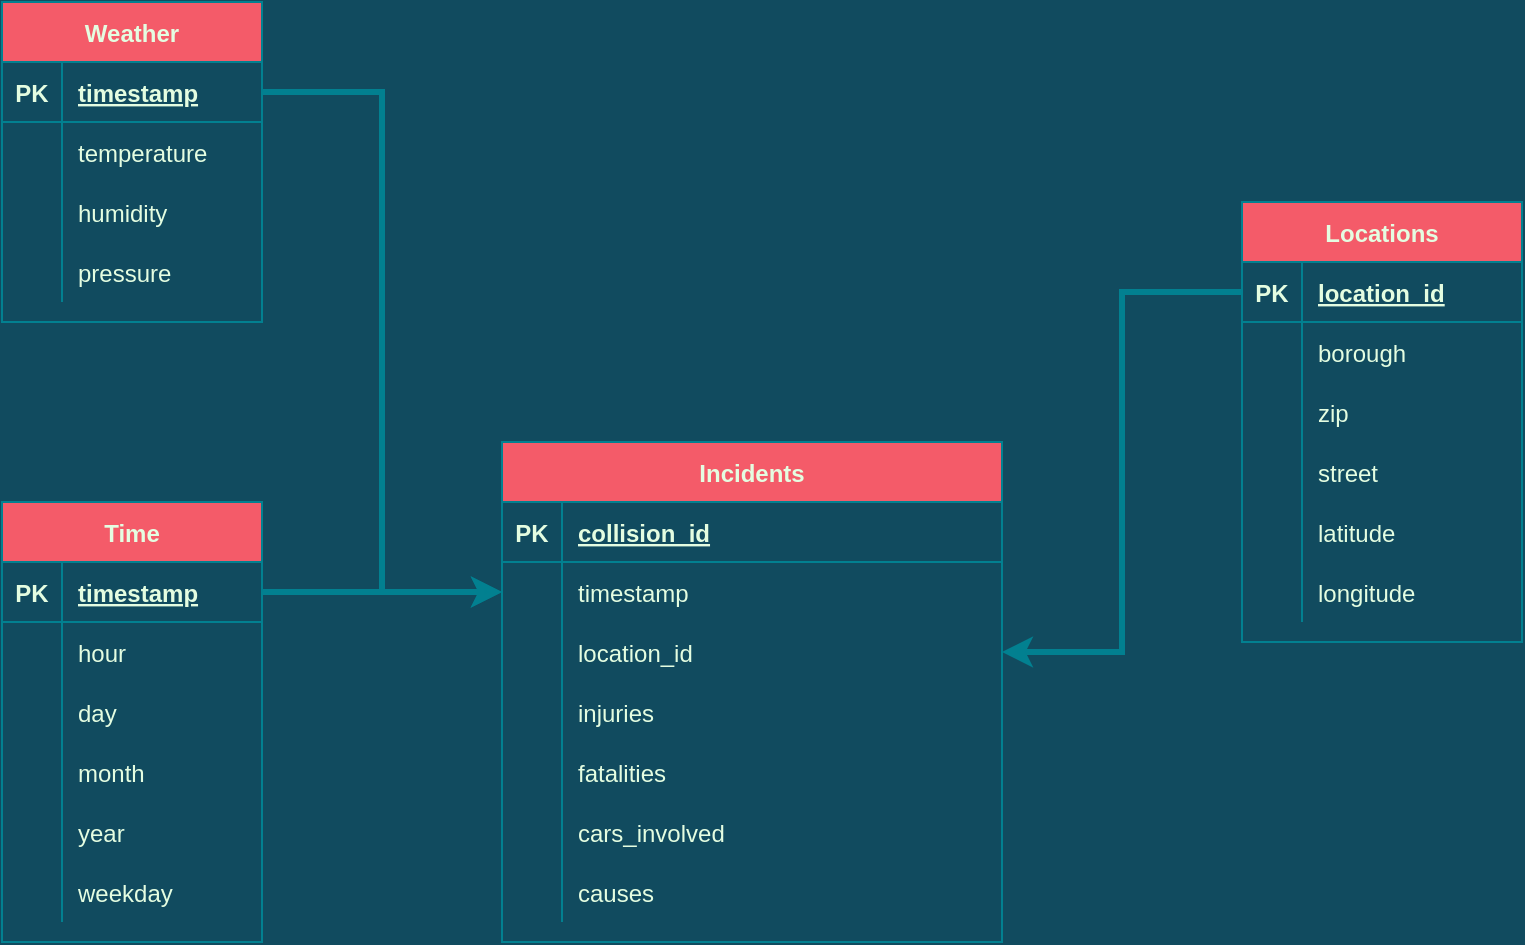 <mxfile version="13.7.7" type="device"><diagram id="R2lEEEUBdFMjLlhIrx00" name="Page-1"><mxGraphModel dx="1422" dy="791" grid="1" gridSize="10" guides="1" tooltips="1" connect="1" arrows="1" fold="1" page="1" pageScale="1" pageWidth="850" pageHeight="1100" background="#114B5F" math="0" shadow="0" extFonts="Permanent Marker^https://fonts.googleapis.com/css?family=Permanent+Marker"><root><mxCell id="0"/><mxCell id="1" parent="0"/><mxCell id="C-vyLk0tnHw3VtMMgP7b-23" value="Weather" style="shape=table;startSize=30;container=1;collapsible=1;childLayout=tableLayout;fixedRows=1;rowLines=0;fontStyle=1;align=center;resizeLast=1;fillColor=#F45B69;strokeColor=#028090;fontColor=#E4FDE1;" parent="1" vertex="1"><mxGeometry x="20" y="40" width="130" height="160" as="geometry"/></mxCell><mxCell id="C-vyLk0tnHw3VtMMgP7b-24" value="" style="shape=partialRectangle;collapsible=0;dropTarget=0;pointerEvents=0;fillColor=none;points=[[0,0.5],[1,0.5]];portConstraint=eastwest;top=0;left=0;right=0;bottom=1;strokeColor=#028090;fontColor=#E4FDE1;" parent="C-vyLk0tnHw3VtMMgP7b-23" vertex="1"><mxGeometry y="30" width="130" height="30" as="geometry"/></mxCell><mxCell id="C-vyLk0tnHw3VtMMgP7b-25" value="PK" style="shape=partialRectangle;overflow=hidden;connectable=0;fillColor=none;top=0;left=0;bottom=0;right=0;fontStyle=1;strokeColor=#028090;fontColor=#E4FDE1;" parent="C-vyLk0tnHw3VtMMgP7b-24" vertex="1"><mxGeometry width="30" height="30" as="geometry"/></mxCell><mxCell id="C-vyLk0tnHw3VtMMgP7b-26" value="timestamp" style="shape=partialRectangle;overflow=hidden;connectable=0;fillColor=none;top=0;left=0;bottom=0;right=0;align=left;spacingLeft=6;fontStyle=5;strokeColor=#028090;fontColor=#E4FDE1;" parent="C-vyLk0tnHw3VtMMgP7b-24" vertex="1"><mxGeometry x="30" width="100" height="30" as="geometry"/></mxCell><mxCell id="lxKumtnmuRcJMZpU_GFu-28" value="" style="shape=partialRectangle;collapsible=0;dropTarget=0;pointerEvents=0;fillColor=none;points=[[0,0.5],[1,0.5]];portConstraint=eastwest;top=0;left=0;right=0;bottom=0;strokeColor=#028090;fontColor=#E4FDE1;" vertex="1" parent="C-vyLk0tnHw3VtMMgP7b-23"><mxGeometry y="60" width="130" height="30" as="geometry"/></mxCell><mxCell id="lxKumtnmuRcJMZpU_GFu-29" value="" style="shape=partialRectangle;overflow=hidden;connectable=0;fillColor=none;top=0;left=0;bottom=0;right=0;strokeColor=#028090;fontColor=#E4FDE1;" vertex="1" parent="lxKumtnmuRcJMZpU_GFu-28"><mxGeometry width="30" height="30" as="geometry"/></mxCell><mxCell id="lxKumtnmuRcJMZpU_GFu-30" value="temperature" style="shape=partialRectangle;overflow=hidden;connectable=0;fillColor=none;top=0;left=0;bottom=0;right=0;align=left;spacingLeft=6;strokeColor=#028090;fontColor=#E4FDE1;" vertex="1" parent="lxKumtnmuRcJMZpU_GFu-28"><mxGeometry x="30" width="100" height="30" as="geometry"/></mxCell><mxCell id="lxKumtnmuRcJMZpU_GFu-31" value="" style="shape=partialRectangle;collapsible=0;dropTarget=0;pointerEvents=0;fillColor=none;points=[[0,0.5],[1,0.5]];portConstraint=eastwest;top=0;left=0;right=0;bottom=0;strokeColor=#028090;fontColor=#E4FDE1;" vertex="1" parent="C-vyLk0tnHw3VtMMgP7b-23"><mxGeometry y="90" width="130" height="30" as="geometry"/></mxCell><mxCell id="lxKumtnmuRcJMZpU_GFu-32" value="" style="shape=partialRectangle;overflow=hidden;connectable=0;fillColor=none;top=0;left=0;bottom=0;right=0;strokeColor=#028090;fontColor=#E4FDE1;" vertex="1" parent="lxKumtnmuRcJMZpU_GFu-31"><mxGeometry width="30" height="30" as="geometry"/></mxCell><mxCell id="lxKumtnmuRcJMZpU_GFu-33" value="humidity" style="shape=partialRectangle;overflow=hidden;connectable=0;fillColor=none;top=0;left=0;bottom=0;right=0;align=left;spacingLeft=6;strokeColor=#028090;fontColor=#E4FDE1;" vertex="1" parent="lxKumtnmuRcJMZpU_GFu-31"><mxGeometry x="30" width="100" height="30" as="geometry"/></mxCell><mxCell id="C-vyLk0tnHw3VtMMgP7b-27" value="" style="shape=partialRectangle;collapsible=0;dropTarget=0;pointerEvents=0;fillColor=none;points=[[0,0.5],[1,0.5]];portConstraint=eastwest;top=0;left=0;right=0;bottom=0;strokeColor=#028090;fontColor=#E4FDE1;" parent="C-vyLk0tnHw3VtMMgP7b-23" vertex="1"><mxGeometry y="120" width="130" height="30" as="geometry"/></mxCell><mxCell id="C-vyLk0tnHw3VtMMgP7b-28" value="" style="shape=partialRectangle;overflow=hidden;connectable=0;fillColor=none;top=0;left=0;bottom=0;right=0;strokeColor=#028090;fontColor=#E4FDE1;" parent="C-vyLk0tnHw3VtMMgP7b-27" vertex="1"><mxGeometry width="30" height="30" as="geometry"/></mxCell><mxCell id="C-vyLk0tnHw3VtMMgP7b-29" value="pressure" style="shape=partialRectangle;overflow=hidden;connectable=0;fillColor=none;top=0;left=0;bottom=0;right=0;align=left;spacingLeft=6;strokeColor=#028090;fontColor=#E4FDE1;" parent="C-vyLk0tnHw3VtMMgP7b-27" vertex="1"><mxGeometry x="30" width="100" height="30" as="geometry"/></mxCell><mxCell id="lxKumtnmuRcJMZpU_GFu-46" value="Time" style="shape=table;startSize=30;container=1;collapsible=1;childLayout=tableLayout;fixedRows=1;rowLines=0;fontStyle=1;align=center;resizeLast=1;fillColor=#F45B69;strokeColor=#028090;fontColor=#E4FDE1;" vertex="1" parent="1"><mxGeometry x="20" y="290" width="130" height="220" as="geometry"/></mxCell><mxCell id="lxKumtnmuRcJMZpU_GFu-47" value="" style="shape=partialRectangle;collapsible=0;dropTarget=0;pointerEvents=0;fillColor=none;points=[[0,0.5],[1,0.5]];portConstraint=eastwest;top=0;left=0;right=0;bottom=1;strokeColor=#028090;fontColor=#E4FDE1;" vertex="1" parent="lxKumtnmuRcJMZpU_GFu-46"><mxGeometry y="30" width="130" height="30" as="geometry"/></mxCell><mxCell id="lxKumtnmuRcJMZpU_GFu-48" value="PK" style="shape=partialRectangle;overflow=hidden;connectable=0;fillColor=none;top=0;left=0;bottom=0;right=0;fontStyle=1;strokeColor=#028090;fontColor=#E4FDE1;" vertex="1" parent="lxKumtnmuRcJMZpU_GFu-47"><mxGeometry width="30" height="30" as="geometry"/></mxCell><mxCell id="lxKumtnmuRcJMZpU_GFu-49" value="timestamp" style="shape=partialRectangle;overflow=hidden;connectable=0;fillColor=none;top=0;left=0;bottom=0;right=0;align=left;spacingLeft=6;fontStyle=5;strokeColor=#028090;fontColor=#E4FDE1;" vertex="1" parent="lxKumtnmuRcJMZpU_GFu-47"><mxGeometry x="30" width="100" height="30" as="geometry"/></mxCell><mxCell id="lxKumtnmuRcJMZpU_GFu-50" value="" style="shape=partialRectangle;collapsible=0;dropTarget=0;pointerEvents=0;fillColor=none;points=[[0,0.5],[1,0.5]];portConstraint=eastwest;top=0;left=0;right=0;bottom=0;strokeColor=#028090;fontColor=#E4FDE1;" vertex="1" parent="lxKumtnmuRcJMZpU_GFu-46"><mxGeometry y="60" width="130" height="30" as="geometry"/></mxCell><mxCell id="lxKumtnmuRcJMZpU_GFu-51" value="" style="shape=partialRectangle;overflow=hidden;connectable=0;fillColor=none;top=0;left=0;bottom=0;right=0;strokeColor=#028090;fontColor=#E4FDE1;" vertex="1" parent="lxKumtnmuRcJMZpU_GFu-50"><mxGeometry width="30" height="30" as="geometry"/></mxCell><mxCell id="lxKumtnmuRcJMZpU_GFu-52" value="hour" style="shape=partialRectangle;overflow=hidden;connectable=0;fillColor=none;top=0;left=0;bottom=0;right=0;align=left;spacingLeft=6;strokeColor=#028090;fontColor=#E4FDE1;" vertex="1" parent="lxKumtnmuRcJMZpU_GFu-50"><mxGeometry x="30" width="100" height="30" as="geometry"/></mxCell><mxCell id="lxKumtnmuRcJMZpU_GFu-56" value="" style="shape=partialRectangle;collapsible=0;dropTarget=0;pointerEvents=0;fillColor=none;points=[[0,0.5],[1,0.5]];portConstraint=eastwest;top=0;left=0;right=0;bottom=0;strokeColor=#028090;fontColor=#E4FDE1;" vertex="1" parent="lxKumtnmuRcJMZpU_GFu-46"><mxGeometry y="90" width="130" height="30" as="geometry"/></mxCell><mxCell id="lxKumtnmuRcJMZpU_GFu-57" value="" style="shape=partialRectangle;overflow=hidden;connectable=0;fillColor=none;top=0;left=0;bottom=0;right=0;strokeColor=#028090;fontColor=#E4FDE1;" vertex="1" parent="lxKumtnmuRcJMZpU_GFu-56"><mxGeometry width="30" height="30" as="geometry"/></mxCell><mxCell id="lxKumtnmuRcJMZpU_GFu-58" value="day" style="shape=partialRectangle;overflow=hidden;connectable=0;fillColor=none;top=0;left=0;bottom=0;right=0;align=left;spacingLeft=6;strokeColor=#028090;fontColor=#E4FDE1;" vertex="1" parent="lxKumtnmuRcJMZpU_GFu-56"><mxGeometry x="30" width="100" height="30" as="geometry"/></mxCell><mxCell id="lxKumtnmuRcJMZpU_GFu-59" value="" style="shape=partialRectangle;collapsible=0;dropTarget=0;pointerEvents=0;fillColor=none;points=[[0,0.5],[1,0.5]];portConstraint=eastwest;top=0;left=0;right=0;bottom=0;strokeColor=#028090;fontColor=#E4FDE1;" vertex="1" parent="lxKumtnmuRcJMZpU_GFu-46"><mxGeometry y="120" width="130" height="30" as="geometry"/></mxCell><mxCell id="lxKumtnmuRcJMZpU_GFu-60" value="" style="shape=partialRectangle;overflow=hidden;connectable=0;fillColor=none;top=0;left=0;bottom=0;right=0;strokeColor=#028090;fontColor=#E4FDE1;" vertex="1" parent="lxKumtnmuRcJMZpU_GFu-59"><mxGeometry width="30" height="30" as="geometry"/></mxCell><mxCell id="lxKumtnmuRcJMZpU_GFu-61" value="month" style="shape=partialRectangle;overflow=hidden;connectable=0;fillColor=none;top=0;left=0;bottom=0;right=0;align=left;spacingLeft=6;strokeColor=#028090;fontColor=#E4FDE1;" vertex="1" parent="lxKumtnmuRcJMZpU_GFu-59"><mxGeometry x="30" width="100" height="30" as="geometry"/></mxCell><mxCell id="lxKumtnmuRcJMZpU_GFu-62" value="" style="shape=partialRectangle;collapsible=0;dropTarget=0;pointerEvents=0;fillColor=none;points=[[0,0.5],[1,0.5]];portConstraint=eastwest;top=0;left=0;right=0;bottom=0;strokeColor=#028090;fontColor=#E4FDE1;" vertex="1" parent="lxKumtnmuRcJMZpU_GFu-46"><mxGeometry y="150" width="130" height="30" as="geometry"/></mxCell><mxCell id="lxKumtnmuRcJMZpU_GFu-63" value="" style="shape=partialRectangle;overflow=hidden;connectable=0;fillColor=none;top=0;left=0;bottom=0;right=0;strokeColor=#028090;fontColor=#E4FDE1;" vertex="1" parent="lxKumtnmuRcJMZpU_GFu-62"><mxGeometry width="30" height="30" as="geometry"/></mxCell><mxCell id="lxKumtnmuRcJMZpU_GFu-64" value="year" style="shape=partialRectangle;overflow=hidden;connectable=0;fillColor=none;top=0;left=0;bottom=0;right=0;align=left;spacingLeft=6;strokeColor=#028090;fontColor=#E4FDE1;" vertex="1" parent="lxKumtnmuRcJMZpU_GFu-62"><mxGeometry x="30" width="100" height="30" as="geometry"/></mxCell><mxCell id="lxKumtnmuRcJMZpU_GFu-53" value="" style="shape=partialRectangle;collapsible=0;dropTarget=0;pointerEvents=0;fillColor=none;points=[[0,0.5],[1,0.5]];portConstraint=eastwest;top=0;left=0;right=0;bottom=0;strokeColor=#028090;fontColor=#E4FDE1;" vertex="1" parent="lxKumtnmuRcJMZpU_GFu-46"><mxGeometry y="180" width="130" height="30" as="geometry"/></mxCell><mxCell id="lxKumtnmuRcJMZpU_GFu-54" value="" style="shape=partialRectangle;overflow=hidden;connectable=0;fillColor=none;top=0;left=0;bottom=0;right=0;strokeColor=#028090;fontColor=#E4FDE1;" vertex="1" parent="lxKumtnmuRcJMZpU_GFu-53"><mxGeometry width="30" height="30" as="geometry"/></mxCell><mxCell id="lxKumtnmuRcJMZpU_GFu-55" value="weekday" style="shape=partialRectangle;overflow=hidden;connectable=0;fillColor=none;top=0;left=0;bottom=0;right=0;align=left;spacingLeft=6;strokeColor=#028090;fontColor=#E4FDE1;" vertex="1" parent="lxKumtnmuRcJMZpU_GFu-53"><mxGeometry x="30" width="100" height="30" as="geometry"/></mxCell><mxCell id="C-vyLk0tnHw3VtMMgP7b-2" value="Incidents" style="shape=table;startSize=30;container=1;collapsible=1;childLayout=tableLayout;fixedRows=1;rowLines=0;fontStyle=1;align=center;resizeLast=1;fillColor=#F45B69;strokeColor=#028090;fontColor=#E4FDE1;" parent="1" vertex="1"><mxGeometry x="270" y="260" width="250" height="250" as="geometry"/></mxCell><mxCell id="C-vyLk0tnHw3VtMMgP7b-3" value="" style="shape=partialRectangle;collapsible=0;dropTarget=0;pointerEvents=0;fillColor=none;points=[[0,0.5],[1,0.5]];portConstraint=eastwest;top=0;left=0;right=0;bottom=1;strokeColor=#028090;fontColor=#E4FDE1;" parent="C-vyLk0tnHw3VtMMgP7b-2" vertex="1"><mxGeometry y="30" width="250" height="30" as="geometry"/></mxCell><mxCell id="C-vyLk0tnHw3VtMMgP7b-4" value="PK" style="shape=partialRectangle;overflow=hidden;connectable=0;fillColor=none;top=0;left=0;bottom=0;right=0;fontStyle=1;strokeColor=#028090;fontColor=#E4FDE1;" parent="C-vyLk0tnHw3VtMMgP7b-3" vertex="1"><mxGeometry width="30" height="30" as="geometry"/></mxCell><mxCell id="C-vyLk0tnHw3VtMMgP7b-5" value="collision_id" style="shape=partialRectangle;overflow=hidden;connectable=0;fillColor=none;top=0;left=0;bottom=0;right=0;align=left;spacingLeft=6;fontStyle=5;strokeColor=#028090;fontColor=#E4FDE1;" parent="C-vyLk0tnHw3VtMMgP7b-3" vertex="1"><mxGeometry x="30" width="220" height="30" as="geometry"/></mxCell><mxCell id="C-vyLk0tnHw3VtMMgP7b-6" value="" style="shape=partialRectangle;collapsible=0;dropTarget=0;pointerEvents=0;fillColor=none;points=[[0,0.5],[1,0.5]];portConstraint=eastwest;top=0;left=0;right=0;bottom=0;strokeColor=#028090;fontColor=#E4FDE1;" parent="C-vyLk0tnHw3VtMMgP7b-2" vertex="1"><mxGeometry y="60" width="250" height="30" as="geometry"/></mxCell><mxCell id="C-vyLk0tnHw3VtMMgP7b-7" value="" style="shape=partialRectangle;overflow=hidden;connectable=0;fillColor=none;top=0;left=0;bottom=0;right=0;strokeColor=#028090;fontColor=#E4FDE1;" parent="C-vyLk0tnHw3VtMMgP7b-6" vertex="1"><mxGeometry width="30" height="30" as="geometry"/></mxCell><mxCell id="C-vyLk0tnHw3VtMMgP7b-8" value="timestamp" style="shape=partialRectangle;overflow=hidden;connectable=0;fillColor=none;top=0;left=0;bottom=0;right=0;align=left;spacingLeft=6;strokeColor=#028090;fontColor=#E4FDE1;" parent="C-vyLk0tnHw3VtMMgP7b-6" vertex="1"><mxGeometry x="30" width="220" height="30" as="geometry"/></mxCell><mxCell id="lxKumtnmuRcJMZpU_GFu-34" value="" style="shape=partialRectangle;collapsible=0;dropTarget=0;pointerEvents=0;fillColor=none;points=[[0,0.5],[1,0.5]];portConstraint=eastwest;top=0;left=0;right=0;bottom=0;strokeColor=#028090;fontColor=#E4FDE1;" vertex="1" parent="C-vyLk0tnHw3VtMMgP7b-2"><mxGeometry y="90" width="250" height="30" as="geometry"/></mxCell><mxCell id="lxKumtnmuRcJMZpU_GFu-35" value="" style="shape=partialRectangle;overflow=hidden;connectable=0;fillColor=none;top=0;left=0;bottom=0;right=0;strokeColor=#028090;fontColor=#E4FDE1;" vertex="1" parent="lxKumtnmuRcJMZpU_GFu-34"><mxGeometry width="30" height="30" as="geometry"/></mxCell><mxCell id="lxKumtnmuRcJMZpU_GFu-36" value="location_id" style="shape=partialRectangle;overflow=hidden;connectable=0;fillColor=none;top=0;left=0;bottom=0;right=0;align=left;spacingLeft=6;strokeColor=#028090;fontColor=#E4FDE1;" vertex="1" parent="lxKumtnmuRcJMZpU_GFu-34"><mxGeometry x="30" width="220" height="30" as="geometry"/></mxCell><mxCell id="lxKumtnmuRcJMZpU_GFu-37" value="" style="shape=partialRectangle;collapsible=0;dropTarget=0;pointerEvents=0;fillColor=none;points=[[0,0.5],[1,0.5]];portConstraint=eastwest;top=0;left=0;right=0;bottom=0;strokeColor=#028090;fontColor=#E4FDE1;" vertex="1" parent="C-vyLk0tnHw3VtMMgP7b-2"><mxGeometry y="120" width="250" height="30" as="geometry"/></mxCell><mxCell id="lxKumtnmuRcJMZpU_GFu-38" value="" style="shape=partialRectangle;overflow=hidden;connectable=0;fillColor=none;top=0;left=0;bottom=0;right=0;strokeColor=#028090;fontColor=#E4FDE1;" vertex="1" parent="lxKumtnmuRcJMZpU_GFu-37"><mxGeometry width="30" height="30" as="geometry"/></mxCell><mxCell id="lxKumtnmuRcJMZpU_GFu-39" value="injuries" style="shape=partialRectangle;overflow=hidden;connectable=0;fillColor=none;top=0;left=0;bottom=0;right=0;align=left;spacingLeft=6;strokeColor=#028090;fontColor=#E4FDE1;" vertex="1" parent="lxKumtnmuRcJMZpU_GFu-37"><mxGeometry x="30" width="220" height="30" as="geometry"/></mxCell><mxCell id="lxKumtnmuRcJMZpU_GFu-40" value="" style="shape=partialRectangle;collapsible=0;dropTarget=0;pointerEvents=0;fillColor=none;points=[[0,0.5],[1,0.5]];portConstraint=eastwest;top=0;left=0;right=0;bottom=0;strokeColor=#028090;fontColor=#E4FDE1;" vertex="1" parent="C-vyLk0tnHw3VtMMgP7b-2"><mxGeometry y="150" width="250" height="30" as="geometry"/></mxCell><mxCell id="lxKumtnmuRcJMZpU_GFu-41" value="" style="shape=partialRectangle;overflow=hidden;connectable=0;fillColor=none;top=0;left=0;bottom=0;right=0;strokeColor=#028090;fontColor=#E4FDE1;" vertex="1" parent="lxKumtnmuRcJMZpU_GFu-40"><mxGeometry width="30" height="30" as="geometry"/></mxCell><mxCell id="lxKumtnmuRcJMZpU_GFu-42" value="fatalities" style="shape=partialRectangle;overflow=hidden;connectable=0;fillColor=none;top=0;left=0;bottom=0;right=0;align=left;spacingLeft=6;strokeColor=#028090;fontColor=#E4FDE1;" vertex="1" parent="lxKumtnmuRcJMZpU_GFu-40"><mxGeometry x="30" width="220" height="30" as="geometry"/></mxCell><mxCell id="lxKumtnmuRcJMZpU_GFu-43" value="" style="shape=partialRectangle;collapsible=0;dropTarget=0;pointerEvents=0;fillColor=none;points=[[0,0.5],[1,0.5]];portConstraint=eastwest;top=0;left=0;right=0;bottom=0;strokeColor=#028090;fontColor=#E4FDE1;" vertex="1" parent="C-vyLk0tnHw3VtMMgP7b-2"><mxGeometry y="180" width="250" height="30" as="geometry"/></mxCell><mxCell id="lxKumtnmuRcJMZpU_GFu-44" value="" style="shape=partialRectangle;overflow=hidden;connectable=0;fillColor=none;top=0;left=0;bottom=0;right=0;strokeColor=#028090;fontColor=#E4FDE1;" vertex="1" parent="lxKumtnmuRcJMZpU_GFu-43"><mxGeometry width="30" height="30" as="geometry"/></mxCell><mxCell id="lxKumtnmuRcJMZpU_GFu-45" value="cars_involved" style="shape=partialRectangle;overflow=hidden;connectable=0;fillColor=none;top=0;left=0;bottom=0;right=0;align=left;spacingLeft=6;strokeColor=#028090;fontColor=#E4FDE1;" vertex="1" parent="lxKumtnmuRcJMZpU_GFu-43"><mxGeometry x="30" width="220" height="30" as="geometry"/></mxCell><mxCell id="C-vyLk0tnHw3VtMMgP7b-9" value="" style="shape=partialRectangle;collapsible=0;dropTarget=0;pointerEvents=0;fillColor=none;points=[[0,0.5],[1,0.5]];portConstraint=eastwest;top=0;left=0;right=0;bottom=0;strokeColor=#028090;fontColor=#E4FDE1;" parent="C-vyLk0tnHw3VtMMgP7b-2" vertex="1"><mxGeometry y="210" width="250" height="30" as="geometry"/></mxCell><mxCell id="C-vyLk0tnHw3VtMMgP7b-10" value="" style="shape=partialRectangle;overflow=hidden;connectable=0;fillColor=none;top=0;left=0;bottom=0;right=0;strokeColor=#028090;fontColor=#E4FDE1;" parent="C-vyLk0tnHw3VtMMgP7b-9" vertex="1"><mxGeometry width="30" height="30" as="geometry"/></mxCell><mxCell id="C-vyLk0tnHw3VtMMgP7b-11" value="causes" style="shape=partialRectangle;overflow=hidden;connectable=0;fillColor=none;top=0;left=0;bottom=0;right=0;align=left;spacingLeft=6;strokeColor=#028090;fontColor=#E4FDE1;" parent="C-vyLk0tnHw3VtMMgP7b-9" vertex="1"><mxGeometry x="30" width="220" height="30" as="geometry"/></mxCell><mxCell id="lxKumtnmuRcJMZpU_GFu-75" style="edgeStyle=orthogonalEdgeStyle;rounded=0;orthogonalLoop=1;jettySize=auto;html=1;labelBackgroundColor=#114B5F;strokeColor=#028090;fontColor=#E4FDE1;strokeWidth=3;" edge="1" parent="1" source="C-vyLk0tnHw3VtMMgP7b-24" target="C-vyLk0tnHw3VtMMgP7b-6"><mxGeometry relative="1" as="geometry"/></mxCell><mxCell id="lxKumtnmuRcJMZpU_GFu-76" style="edgeStyle=orthogonalEdgeStyle;rounded=0;orthogonalLoop=1;jettySize=auto;html=1;labelBackgroundColor=#114B5F;strokeColor=#028090;fontColor=#E4FDE1;strokeWidth=3;" edge="1" parent="1" source="lxKumtnmuRcJMZpU_GFu-47"><mxGeometry relative="1" as="geometry"><mxPoint x="270" y="335" as="targetPoint"/></mxGeometry></mxCell><mxCell id="C-vyLk0tnHw3VtMMgP7b-13" value="Locations" style="shape=table;startSize=30;container=1;collapsible=1;childLayout=tableLayout;fixedRows=1;rowLines=0;fontStyle=1;align=center;resizeLast=1;fillColor=#F45B69;strokeColor=#028090;fontColor=#E4FDE1;" parent="1" vertex="1"><mxGeometry x="640" y="140" width="140" height="220" as="geometry"/></mxCell><mxCell id="C-vyLk0tnHw3VtMMgP7b-14" value="" style="shape=partialRectangle;collapsible=0;dropTarget=0;pointerEvents=0;fillColor=none;points=[[0,0.5],[1,0.5]];portConstraint=eastwest;top=0;left=0;right=0;bottom=1;strokeColor=#028090;fontColor=#E4FDE1;" parent="C-vyLk0tnHw3VtMMgP7b-13" vertex="1"><mxGeometry y="30" width="140" height="30" as="geometry"/></mxCell><mxCell id="C-vyLk0tnHw3VtMMgP7b-15" value="PK" style="shape=partialRectangle;overflow=hidden;connectable=0;fillColor=none;top=0;left=0;bottom=0;right=0;fontStyle=1;strokeColor=#028090;fontColor=#E4FDE1;" parent="C-vyLk0tnHw3VtMMgP7b-14" vertex="1"><mxGeometry width="30" height="30" as="geometry"/></mxCell><mxCell id="C-vyLk0tnHw3VtMMgP7b-16" value="location_id" style="shape=partialRectangle;overflow=hidden;connectable=0;fillColor=none;top=0;left=0;bottom=0;right=0;align=left;spacingLeft=6;fontStyle=5;strokeColor=#028090;fontColor=#E4FDE1;" parent="C-vyLk0tnHw3VtMMgP7b-14" vertex="1"><mxGeometry x="30" width="110" height="30" as="geometry"/></mxCell><mxCell id="C-vyLk0tnHw3VtMMgP7b-17" value="" style="shape=partialRectangle;collapsible=0;dropTarget=0;pointerEvents=0;fillColor=none;points=[[0,0.5],[1,0.5]];portConstraint=eastwest;top=0;left=0;right=0;bottom=0;strokeColor=#028090;fontColor=#E4FDE1;" parent="C-vyLk0tnHw3VtMMgP7b-13" vertex="1"><mxGeometry y="60" width="140" height="30" as="geometry"/></mxCell><mxCell id="C-vyLk0tnHw3VtMMgP7b-18" value="" style="shape=partialRectangle;overflow=hidden;connectable=0;fillColor=none;top=0;left=0;bottom=0;right=0;strokeColor=#028090;fontColor=#E4FDE1;" parent="C-vyLk0tnHw3VtMMgP7b-17" vertex="1"><mxGeometry width="30" height="30" as="geometry"/></mxCell><mxCell id="C-vyLk0tnHw3VtMMgP7b-19" value="borough" style="shape=partialRectangle;overflow=hidden;connectable=0;fillColor=none;top=0;left=0;bottom=0;right=0;align=left;spacingLeft=6;strokeColor=#028090;fontColor=#E4FDE1;" parent="C-vyLk0tnHw3VtMMgP7b-17" vertex="1"><mxGeometry x="30" width="110" height="30" as="geometry"/></mxCell><mxCell id="lxKumtnmuRcJMZpU_GFu-66" value="" style="shape=partialRectangle;collapsible=0;dropTarget=0;pointerEvents=0;fillColor=none;points=[[0,0.5],[1,0.5]];portConstraint=eastwest;top=0;left=0;right=0;bottom=0;strokeColor=#028090;fontColor=#E4FDE1;" vertex="1" parent="C-vyLk0tnHw3VtMMgP7b-13"><mxGeometry y="90" width="140" height="30" as="geometry"/></mxCell><mxCell id="lxKumtnmuRcJMZpU_GFu-67" value="" style="shape=partialRectangle;overflow=hidden;connectable=0;fillColor=none;top=0;left=0;bottom=0;right=0;strokeColor=#028090;fontColor=#E4FDE1;" vertex="1" parent="lxKumtnmuRcJMZpU_GFu-66"><mxGeometry width="30" height="30" as="geometry"/></mxCell><mxCell id="lxKumtnmuRcJMZpU_GFu-68" value="zip" style="shape=partialRectangle;overflow=hidden;connectable=0;fillColor=none;top=0;left=0;bottom=0;right=0;align=left;spacingLeft=6;strokeColor=#028090;fontColor=#E4FDE1;" vertex="1" parent="lxKumtnmuRcJMZpU_GFu-66"><mxGeometry x="30" width="110" height="30" as="geometry"/></mxCell><mxCell id="lxKumtnmuRcJMZpU_GFu-69" value="" style="shape=partialRectangle;collapsible=0;dropTarget=0;pointerEvents=0;fillColor=none;points=[[0,0.5],[1,0.5]];portConstraint=eastwest;top=0;left=0;right=0;bottom=0;strokeColor=#028090;fontColor=#E4FDE1;" vertex="1" parent="C-vyLk0tnHw3VtMMgP7b-13"><mxGeometry y="120" width="140" height="30" as="geometry"/></mxCell><mxCell id="lxKumtnmuRcJMZpU_GFu-70" value="" style="shape=partialRectangle;overflow=hidden;connectable=0;fillColor=none;top=0;left=0;bottom=0;right=0;strokeColor=#028090;fontColor=#E4FDE1;" vertex="1" parent="lxKumtnmuRcJMZpU_GFu-69"><mxGeometry width="30" height="30" as="geometry"/></mxCell><mxCell id="lxKumtnmuRcJMZpU_GFu-71" value="street" style="shape=partialRectangle;overflow=hidden;connectable=0;fillColor=none;top=0;left=0;bottom=0;right=0;align=left;spacingLeft=6;strokeColor=#028090;fontColor=#E4FDE1;" vertex="1" parent="lxKumtnmuRcJMZpU_GFu-69"><mxGeometry x="30" width="110" height="30" as="geometry"/></mxCell><mxCell id="lxKumtnmuRcJMZpU_GFu-72" value="" style="shape=partialRectangle;collapsible=0;dropTarget=0;pointerEvents=0;fillColor=none;points=[[0,0.5],[1,0.5]];portConstraint=eastwest;top=0;left=0;right=0;bottom=0;strokeColor=#028090;fontColor=#E4FDE1;" vertex="1" parent="C-vyLk0tnHw3VtMMgP7b-13"><mxGeometry y="150" width="140" height="30" as="geometry"/></mxCell><mxCell id="lxKumtnmuRcJMZpU_GFu-73" value="" style="shape=partialRectangle;overflow=hidden;connectable=0;fillColor=none;top=0;left=0;bottom=0;right=0;strokeColor=#028090;fontColor=#E4FDE1;" vertex="1" parent="lxKumtnmuRcJMZpU_GFu-72"><mxGeometry width="30" height="30" as="geometry"/></mxCell><mxCell id="lxKumtnmuRcJMZpU_GFu-74" value="latitude" style="shape=partialRectangle;overflow=hidden;connectable=0;fillColor=none;top=0;left=0;bottom=0;right=0;align=left;spacingLeft=6;strokeColor=#028090;fontColor=#E4FDE1;" vertex="1" parent="lxKumtnmuRcJMZpU_GFu-72"><mxGeometry x="30" width="110" height="30" as="geometry"/></mxCell><mxCell id="C-vyLk0tnHw3VtMMgP7b-20" value="" style="shape=partialRectangle;collapsible=0;dropTarget=0;pointerEvents=0;fillColor=none;points=[[0,0.5],[1,0.5]];portConstraint=eastwest;top=0;left=0;right=0;bottom=0;strokeColor=#028090;fontColor=#E4FDE1;" parent="C-vyLk0tnHw3VtMMgP7b-13" vertex="1"><mxGeometry y="180" width="140" height="30" as="geometry"/></mxCell><mxCell id="C-vyLk0tnHw3VtMMgP7b-21" value="" style="shape=partialRectangle;overflow=hidden;connectable=0;fillColor=none;top=0;left=0;bottom=0;right=0;strokeColor=#028090;fontColor=#E4FDE1;" parent="C-vyLk0tnHw3VtMMgP7b-20" vertex="1"><mxGeometry width="30" height="30" as="geometry"/></mxCell><mxCell id="C-vyLk0tnHw3VtMMgP7b-22" value="longitude" style="shape=partialRectangle;overflow=hidden;connectable=0;fillColor=none;top=0;left=0;bottom=0;right=0;align=left;spacingLeft=6;strokeColor=#028090;fontColor=#E4FDE1;" parent="C-vyLk0tnHw3VtMMgP7b-20" vertex="1"><mxGeometry x="30" width="110" height="30" as="geometry"/></mxCell><mxCell id="lxKumtnmuRcJMZpU_GFu-78" style="edgeStyle=orthogonalEdgeStyle;rounded=0;orthogonalLoop=1;jettySize=auto;html=1;labelBackgroundColor=#114B5F;strokeColor=#028090;fontColor=#E4FDE1;strokeWidth=3;" edge="1" parent="1" source="C-vyLk0tnHw3VtMMgP7b-14" target="lxKumtnmuRcJMZpU_GFu-34"><mxGeometry relative="1" as="geometry"/></mxCell></root></mxGraphModel></diagram></mxfile>